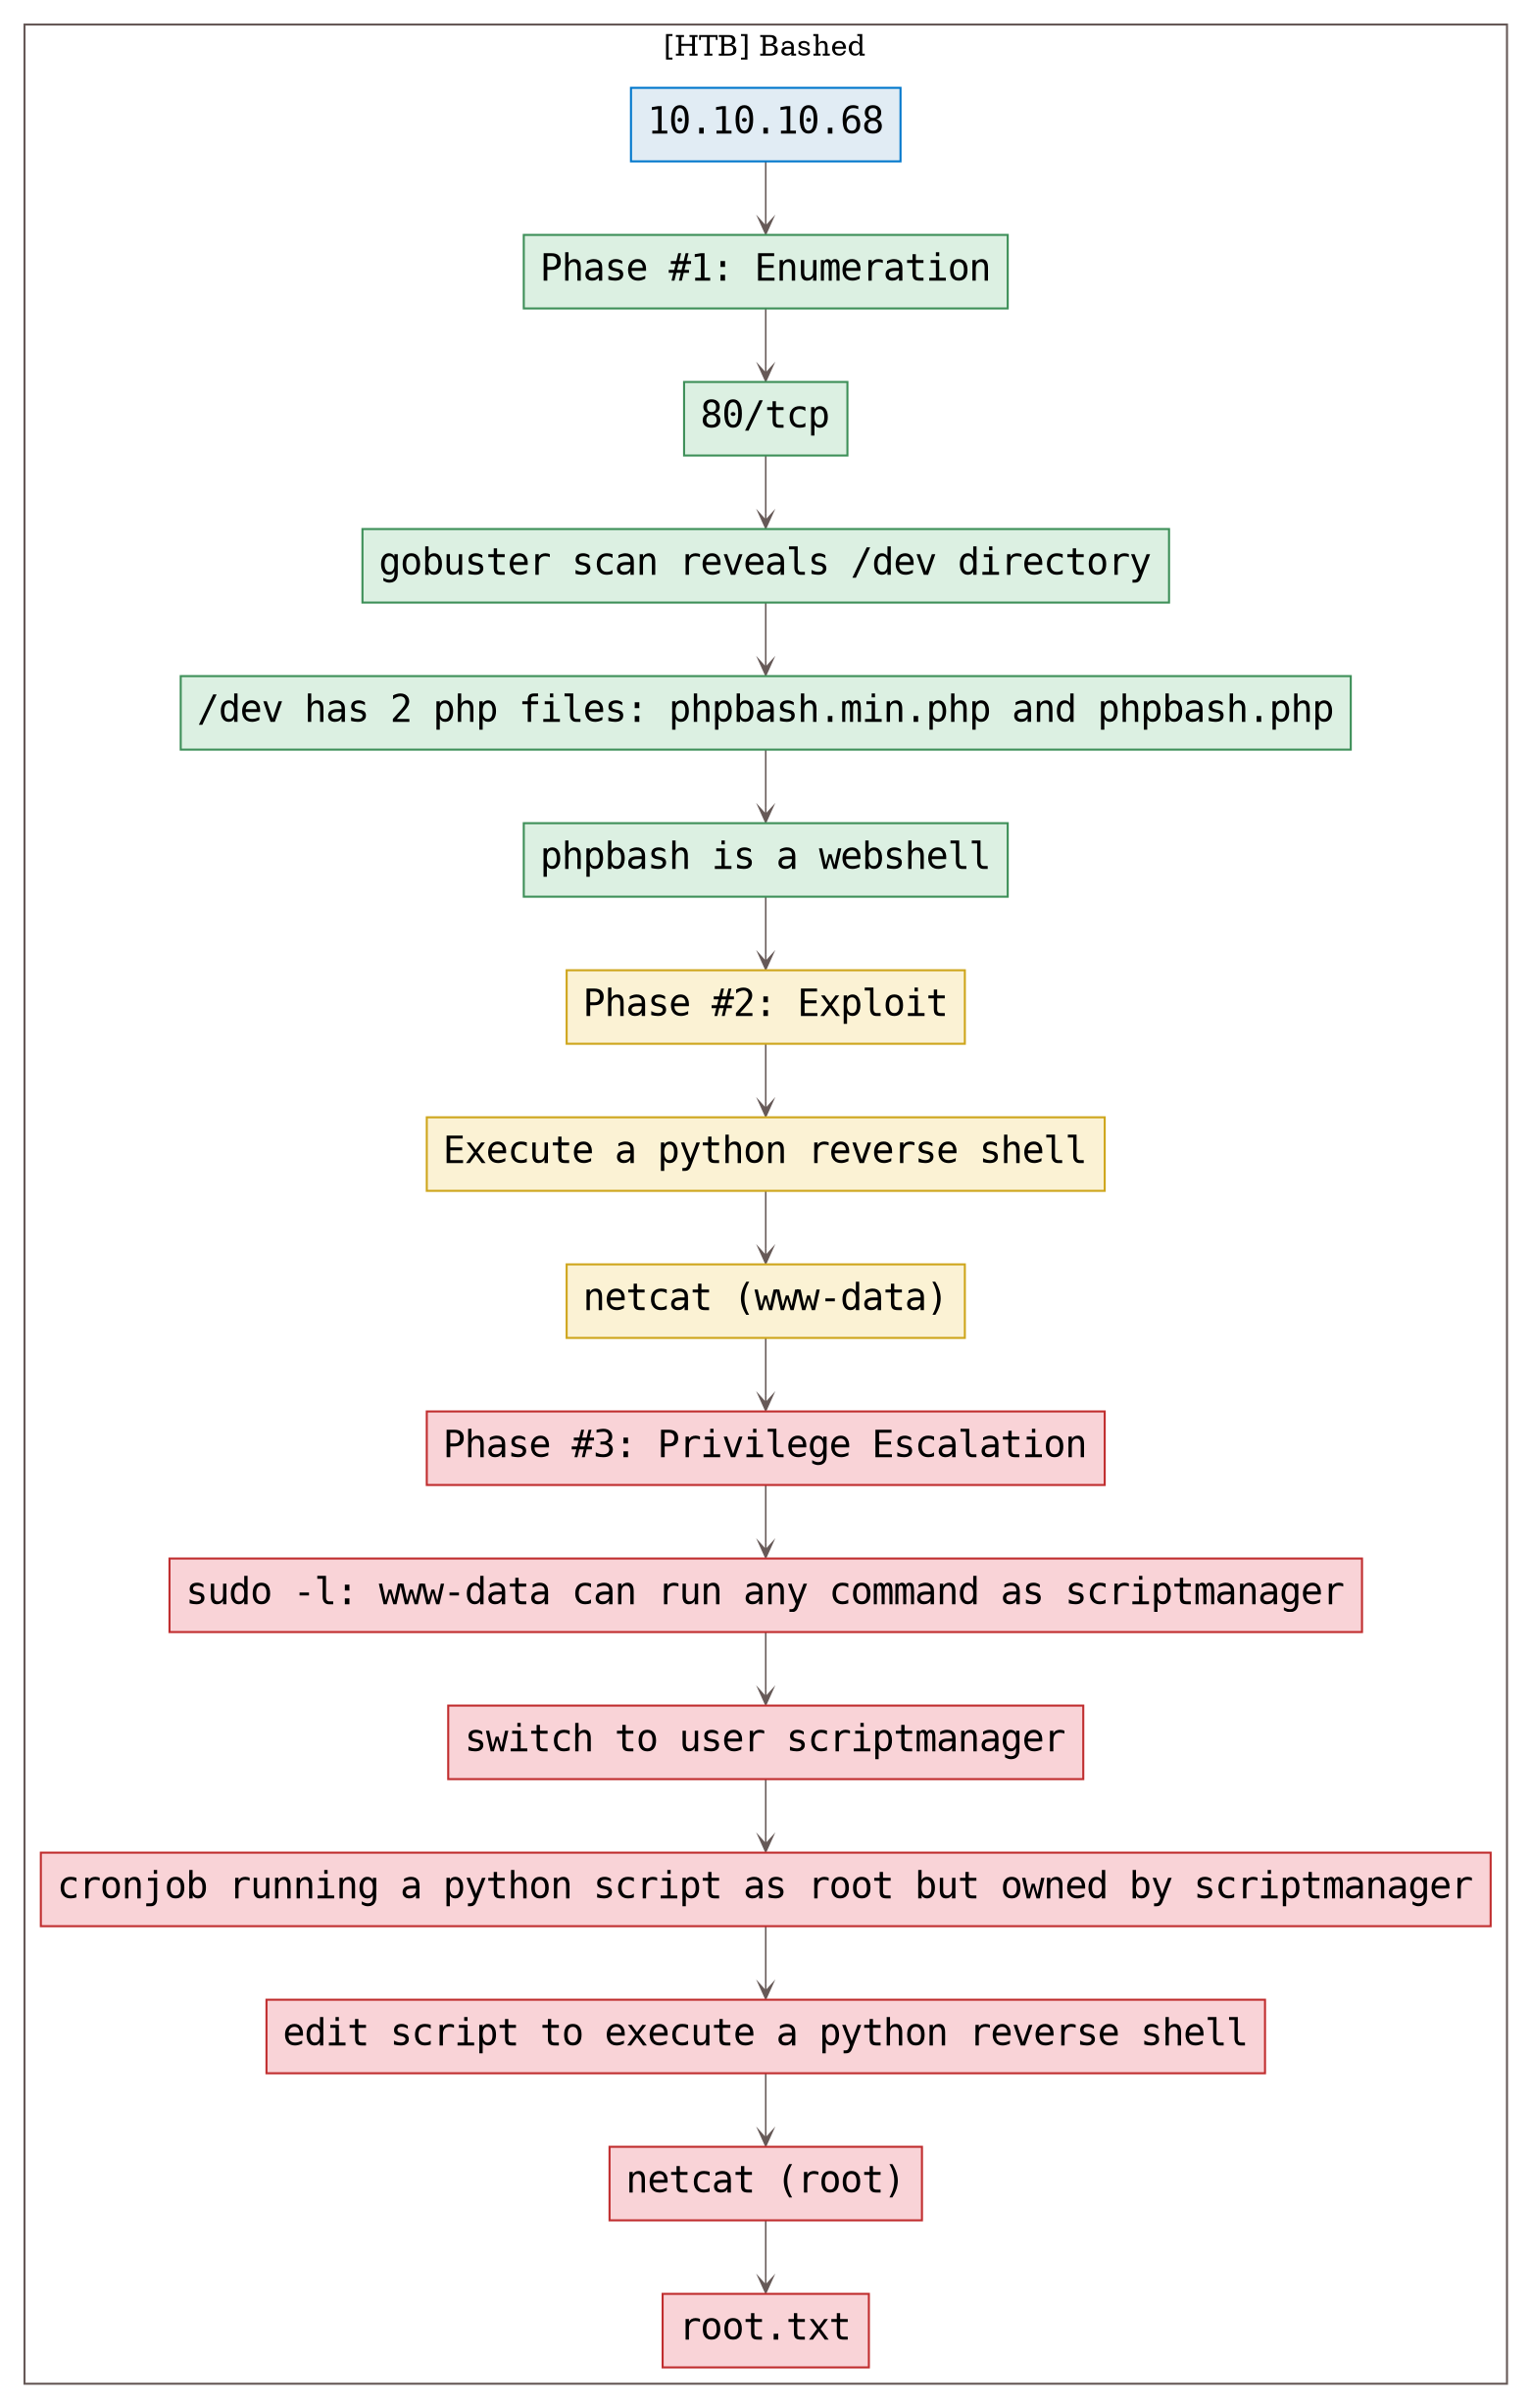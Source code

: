 digraph G {
  #rankdir=LR;
  nodesdictep=1.0; splines="ortho"; K=0.6; overlap=scale; fixedsize=true; resolution=72; bgcolor="#ffffff"; outputorder="edgesfirst";
  node [fontname="courier" fontsize=18 shape=box width=0.25 fillcolor="white" style="filled,solid"];
  edge [style=solid color="#665957" penwidth=0.75 arrowhead=vee arrowsize=0.75 ];

  0[label="10.10.10.68" color="#0077cc" fillcolor="#e1ecf4" tooltip="[HTB] Bashed"];
  10[label="sudo -l: www-data can run any command as scriptmanager" color="#c02d2e" fillcolor="#f9d3d7" tooltip="Phase #3:Privilege Escalation"];
  11[label="switch to user scriptmanager" color="#c02d2e" fillcolor="#f9d3d7" tooltip="Phase #3:Privilege Escalation"];
  12[label="cronjob running a python script as root but owned by scriptmanager" color="#c02d2e" fillcolor="#f9d3d7" tooltip="Phase #3:Privilege Escalation"];
  13[label="edit script to execute a python reverse shell" color="#c02d2e" fillcolor="#f9d3d7" tooltip="Phase #3:Privilege Escalation"];
  14[label="netcat (root)" color="#c02d2e" fillcolor="#f9d3d7" tooltip="Phase #3:Privilege Escalation"];
  15[label="root.txt" color="#c02d2e" fillcolor="#f9d3d7" tooltip="Phase #3:Privilege Escalation"];
  1[label="Phase #1: Enumeration" color="#3d8f58" fillcolor="#dcf0e2" tooltip="Phase #1:Enumeration"];
  2[label="80/tcp" color="#3d8f58" fillcolor="#dcf0e2" tooltip="Phase #1:Enumeration"];
  3[label="gobuster scan reveals /dev directory" color="#3d8f58" fillcolor="#dcf0e2" tooltip="Phase #1:Enumeration"];
  4[label="/dev has 2 php files: phpbash.min.php and phpbash.php" color="#3d8f58" fillcolor="#dcf0e2" tooltip="Phase #1:Enumeration"];
  5[label="phpbash is a webshell" color="#3d8f58" fillcolor="#dcf0e2" tooltip="Phase #1:Enumeration"];
  6[label="Phase #2: Exploit" color="#cea51b" fillcolor="#fbf2d4" tooltip="Phase #2:Exploitation"];
  7[label="Execute a python reverse shell" color="#cea51b" fillcolor="#fbf2d4" tooltip="Phase #2:Exploitation"];
  8[label="netcat (www-data)" color="#cea51b" fillcolor="#fbf2d4" tooltip="Phase #2:Exploitation"];
  9[label="Phase #3: Privilege Escalation" color="#c02d2e" fillcolor="#f9d3d7" tooltip="Phase #3:Privilege Escalation"];

  subgraph cluster_0 {
    node [style="filled,solid"];
    label = "[HTB] Bashed";
    color = "#665957";
    0 -> 1 [color="#665957"];
    1 -> 2 [color="#665957"];
    10 -> 11 [color="#665957"];
    11 -> 12 [color="#665957"];
    12 -> 13 [color="#665957"];
    13 -> 14 [color="#665957"];
    14 -> 15 [color="#665957"];
    2 -> 3 [color="#665957"];
    3 -> 4 [color="#665957"];
    4 -> 5 [color="#665957"];
    5 -> 6 [color="#665957"];
    6 -> 7 [color="#665957"];
    7 -> 8 [color="#665957"];
    8 -> 9 [color="#665957"];
    9 -> 10 [color="#665957"];
  }
}
